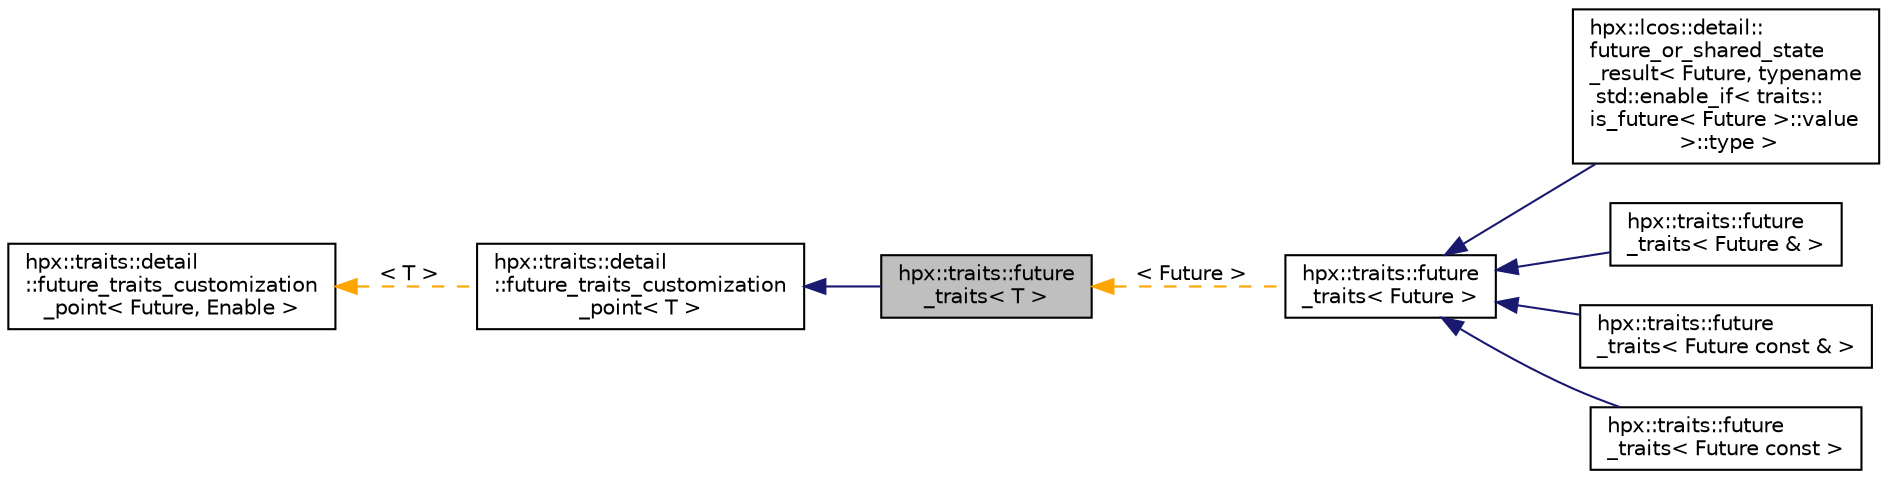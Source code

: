 digraph "hpx::traits::future_traits&lt; T &gt;"
{
  edge [fontname="Helvetica",fontsize="10",labelfontname="Helvetica",labelfontsize="10"];
  node [fontname="Helvetica",fontsize="10",shape=record];
  rankdir="LR";
  Node0 [label="hpx::traits::future\l_traits\< T \>",height=0.2,width=0.4,color="black", fillcolor="grey75", style="filled", fontcolor="black"];
  Node1 -> Node0 [dir="back",color="midnightblue",fontsize="10",style="solid",fontname="Helvetica"];
  Node1 [label="hpx::traits::detail\l::future_traits_customization\l_point\< T \>",height=0.2,width=0.4,color="black", fillcolor="white", style="filled",URL="$de/dbb/structhpx_1_1traits_1_1detail_1_1future__traits__customization__point.html"];
  Node2 -> Node1 [dir="back",color="orange",fontsize="10",style="dashed",label=" \< T \>" ,fontname="Helvetica"];
  Node2 [label="hpx::traits::detail\l::future_traits_customization\l_point\< Future, Enable \>",height=0.2,width=0.4,color="black", fillcolor="white", style="filled",URL="$de/dbb/structhpx_1_1traits_1_1detail_1_1future__traits__customization__point.html"];
  Node0 -> Node3 [dir="back",color="orange",fontsize="10",style="dashed",label=" \< Future \>" ,fontname="Helvetica"];
  Node3 [label="hpx::traits::future\l_traits\< Future \>",height=0.2,width=0.4,color="black", fillcolor="white", style="filled",URL="$de/d1b/structhpx_1_1traits_1_1future__traits.html"];
  Node3 -> Node4 [dir="back",color="midnightblue",fontsize="10",style="solid",fontname="Helvetica"];
  Node4 [label="hpx::lcos::detail::\lfuture_or_shared_state\l_result\< Future, typename\l std::enable_if\< traits::\lis_future\< Future \>::value\l \>::type \>",height=0.2,width=0.4,color="black", fillcolor="white", style="filled",URL="$db/d64/structhpx_1_1lcos_1_1detail_1_1future__or__shared__state__result_3_01_future_00_01typename_01std855d4df0aa36dae875b1090b783217ef.html"];
  Node3 -> Node5 [dir="back",color="midnightblue",fontsize="10",style="solid",fontname="Helvetica"];
  Node5 [label="hpx::traits::future\l_traits\< Future & \>",height=0.2,width=0.4,color="black", fillcolor="white", style="filled",URL="$db/d1f/structhpx_1_1traits_1_1future__traits_3_01_future_01_6_01_4.html"];
  Node3 -> Node6 [dir="back",color="midnightblue",fontsize="10",style="solid",fontname="Helvetica"];
  Node6 [label="hpx::traits::future\l_traits\< Future const & \>",height=0.2,width=0.4,color="black", fillcolor="white", style="filled",URL="$d5/dde/structhpx_1_1traits_1_1future__traits_3_01_future_01const_01_6_01_4.html"];
  Node3 -> Node7 [dir="back",color="midnightblue",fontsize="10",style="solid",fontname="Helvetica"];
  Node7 [label="hpx::traits::future\l_traits\< Future const \>",height=0.2,width=0.4,color="black", fillcolor="white", style="filled",URL="$de/d9a/structhpx_1_1traits_1_1future__traits_3_01_future_01const_01_4.html"];
}
